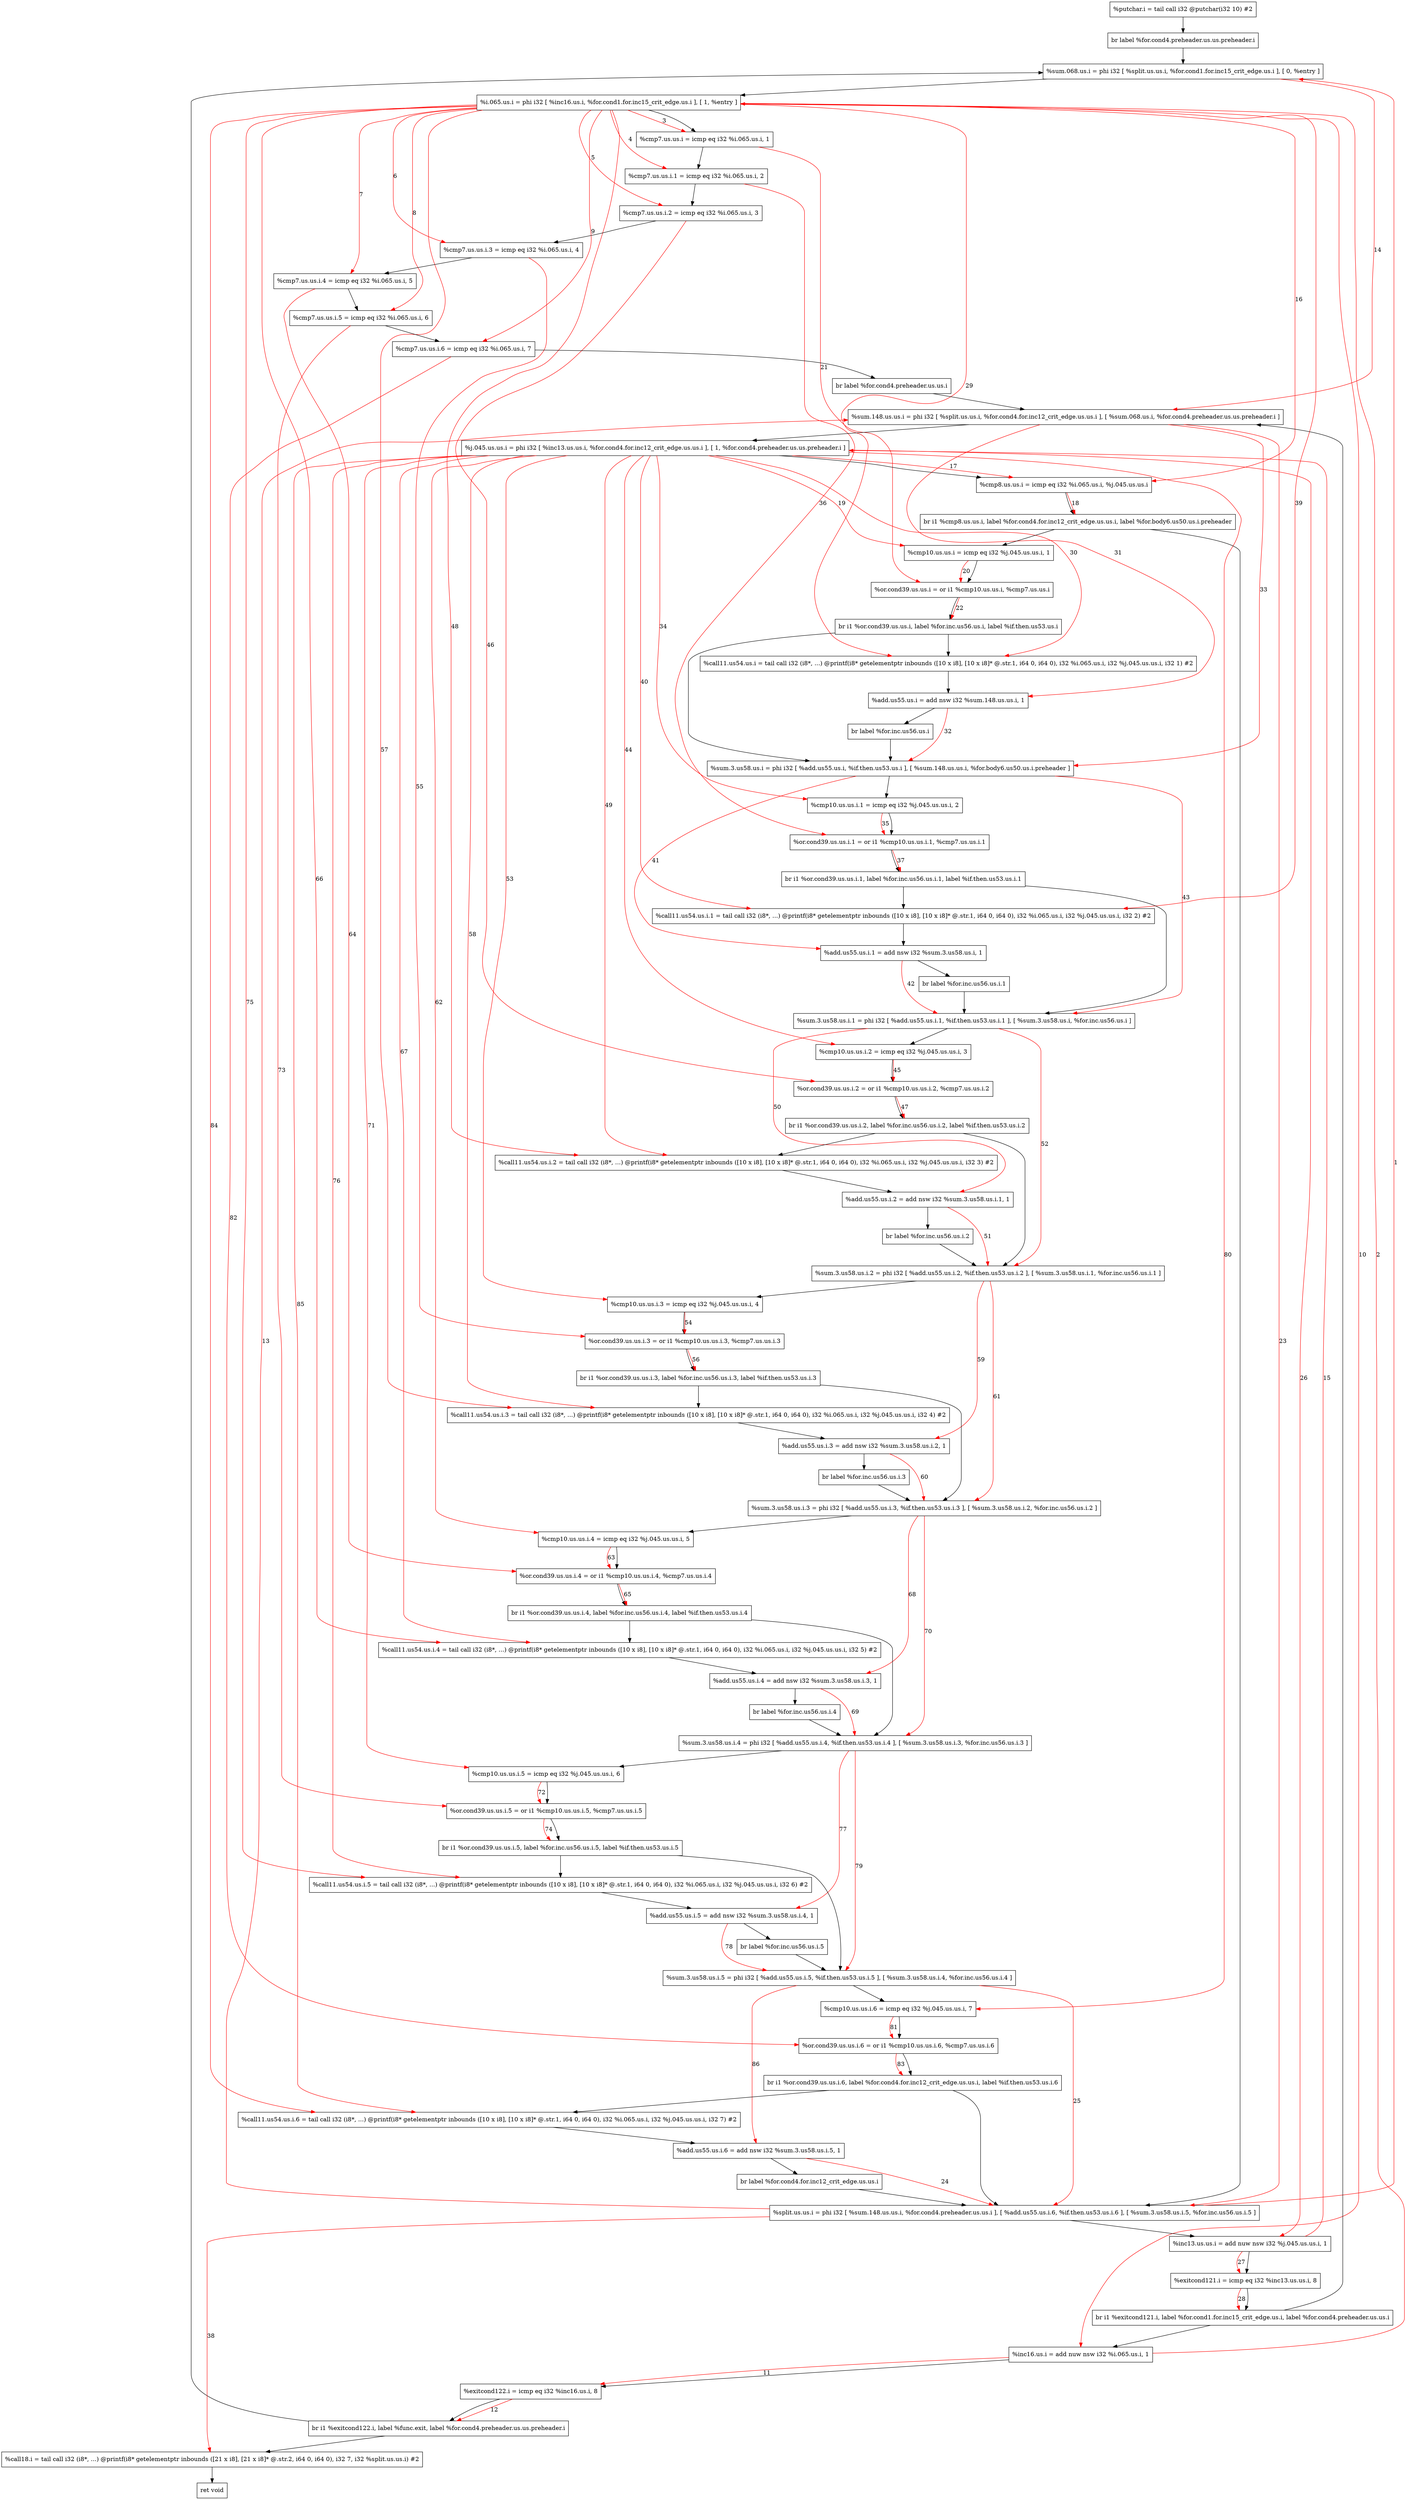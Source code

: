 digraph "CDFG for'main' function" {
	Node0x562db1001950[shape=record, label="  %putchar.i = tail call i32 @putchar(i32 10) #2"]
	Node0x562db0fff488[shape=record, label="  br label %for.cond4.preheader.us.us.preheader.i"]
	Node0x562db1001c38[shape=record, label="  %sum.068.us.i = phi i32 [ %split.us.us.i, %for.cond1.for.inc15_crit_edge.us.i ], [ 0, %entry ]"]
	Node0x562db10025a8[shape=record, label="  %i.065.us.i = phi i32 [ %inc16.us.i, %for.cond1.for.inc15_crit_edge.us.i ], [ 1, %entry ]"]
	Node0x562db1002670[shape=record, label="  %cmp7.us.us.i = icmp eq i32 %i.065.us.i, 1"]
	Node0x562db1002710[shape=record, label="  %cmp7.us.us.i.1 = icmp eq i32 %i.065.us.i, 2"]
	Node0x562db10027e0[shape=record, label="  %cmp7.us.us.i.2 = icmp eq i32 %i.065.us.i, 3"]
	Node0x562db10028b0[shape=record, label="  %cmp7.us.us.i.3 = icmp eq i32 %i.065.us.i, 4"]
	Node0x562db1002980[shape=record, label="  %cmp7.us.us.i.4 = icmp eq i32 %i.065.us.i, 5"]
	Node0x562db1002a50[shape=record, label="  %cmp7.us.us.i.5 = icmp eq i32 %i.065.us.i, 6"]
	Node0x562db1002b20[shape=record, label="  %cmp7.us.us.i.6 = icmp eq i32 %i.065.us.i, 7"]
	Node0x562db1002e38[shape=record, label="  br label %for.cond4.preheader.us.us.i"]
	Node0x562db1002eb0[shape=record, label="  %inc16.us.i = add nuw nsw i32 %i.065.us.i, 1"]
	Node0x562db1002f20[shape=record, label="  %exitcond122.i = icmp eq i32 %inc16.us.i, 8"]
	Node0x562db1003058[shape=record, label="  br i1 %exitcond122.i, label %func.exit, label %for.cond4.preheader.us.us.preheader.i"]
	Node0x562db1003138[shape=record, label="  %sum.148.us.us.i = phi i32 [ %split.us.us.i, %for.cond4.for.inc12_crit_edge.us.us.i ], [ %sum.068.us.i, %for.cond4.preheader.us.us.preheader.i ]"]
	Node0x562db1003268[shape=record, label="  %j.045.us.us.i = phi i32 [ %inc13.us.us.i, %for.cond4.for.inc12_crit_edge.us.us.i ], [ 1, %for.cond4.preheader.us.us.preheader.i ]"]
	Node0x562db1003330[shape=record, label="  %cmp8.us.us.i = icmp eq i32 %i.065.us.i, %j.045.us.us.i"]
	Node0x562db1003508[shape=record, label="  br i1 %cmp8.us.us.i, label %for.cond4.for.inc12_crit_edge.us.us.i, label %for.body6.us50.us.i.preheader"]
	Node0x562db1003580[shape=record, label="  %cmp10.us.us.i = icmp eq i32 %j.045.us.us.i, 1"]
	Node0x562db10035f0[shape=record, label="  %or.cond39.us.us.i = or i1 %cmp10.us.us.i, %cmp7.us.us.i"]
	Node0x562db1003b78[shape=record, label="  br i1 %or.cond39.us.us.i, label %for.inc.us56.us.i, label %if.then.us53.us.i"]
	Node0x562db1003ea8[shape=record, label="  %split.us.us.i = phi i32 [ %sum.148.us.us.i, %for.cond4.preheader.us.us.i ], [ %add.us55.us.i.6, %if.then.us53.us.i.6 ], [ %sum.3.us58.us.i.5, %for.inc.us56.us.i.5 ]"]
	Node0x562db1003f90[shape=record, label="  %inc13.us.us.i = add nuw nsw i32 %j.045.us.us.i, 1"]
	Node0x562db1004000[shape=record, label="  %exitcond121.i = icmp eq i32 %inc13.us.us.i, 8"]
	Node0x562db1004088[shape=record, label="  br i1 %exitcond121.i, label %for.cond1.for.inc15_crit_edge.us.i, label %for.cond4.preheader.us.us.i"]
	Node0x562db1004148[shape=record, label="  %call11.us54.us.i = tail call i32 (i8*, ...) @printf(i8* getelementptr inbounds ([10 x i8], [10 x i8]* @.str.1, i64 0, i64 0), i32 %i.065.us.i, i32 %j.045.us.us.i, i32 1) #2"]
	Node0x562db1004270[shape=record, label="  %add.us55.us.i = add nsw i32 %sum.148.us.us.i, 1"]
	Node0x562db1003ac8[shape=record, label="  br label %for.inc.us56.us.i"]
	Node0x562db1004318[shape=record, label="  %sum.3.us58.us.i = phi i32 [ %add.us55.us.i, %if.then.us53.us.i ], [ %sum.148.us.us.i, %for.body6.us50.us.i.preheader ]"]
	Node0x562db10043e0[shape=record, label="  %cmp10.us.us.i.1 = icmp eq i32 %j.045.us.us.i, 2"]
	Node0x562db1004480[shape=record, label="  %or.cond39.us.us.i.1 = or i1 %cmp10.us.us.i.1, %cmp7.us.us.i.1"]
	Node0x562db1004638[shape=record, label="  br i1 %or.cond39.us.us.i.1, label %for.inc.us56.us.i.1, label %if.then.us53.us.i.1"]
	Node0x562db1004700[shape=record, label="  %call18.i = tail call i32 (i8*, ...) @printf(i8* getelementptr inbounds ([21 x i8], [21 x i8]* @.str.2, i64 0, i64 0), i32 7, i32 %split.us.us.i) #2"]
	Node0x562db10047c0[shape=record, label="  ret void"]
	Node0x562db1004878[shape=record, label="  %call11.us54.us.i.1 = tail call i32 (i8*, ...) @printf(i8* getelementptr inbounds ([10 x i8], [10 x i8]* @.str.1, i64 0, i64 0), i32 %i.065.us.i, i32 %j.045.us.us.i, i32 2) #2"]
	Node0x562db10049b0[shape=record, label="  %add.us55.us.i.1 = add nsw i32 %sum.3.us58.us.i, 1"]
	Node0x562db0fff608[shape=record, label="  br label %for.inc.us56.us.i.1"]
	Node0x562db1004a58[shape=record, label="  %sum.3.us58.us.i.1 = phi i32 [ %add.us55.us.i.1, %if.then.us53.us.i.1 ], [ %sum.3.us58.us.i, %for.inc.us56.us.i ]"]
	Node0x562db1004b20[shape=record, label="  %cmp10.us.us.i.2 = icmp eq i32 %j.045.us.us.i, 3"]
	Node0x562db1004bc0[shape=record, label="  %or.cond39.us.us.i.2 = or i1 %cmp10.us.us.i.2, %cmp7.us.us.i.2"]
	Node0x562db1004d78[shape=record, label="  br i1 %or.cond39.us.us.i.2, label %for.inc.us56.us.i.2, label %if.then.us53.us.i.2"]
	Node0x562db1004e38[shape=record, label="  %call11.us54.us.i.2 = tail call i32 (i8*, ...) @printf(i8* getelementptr inbounds ([10 x i8], [10 x i8]* @.str.1, i64 0, i64 0), i32 %i.065.us.i, i32 %j.045.us.us.i, i32 3) #2"]
	Node0x562db1004f90[shape=record, label="  %add.us55.us.i.2 = add nsw i32 %sum.3.us58.us.i.1, 1"]
	Node0x562db0fff9b8[shape=record, label="  br label %for.inc.us56.us.i.2"]
	Node0x562db1005008[shape=record, label="  %sum.3.us58.us.i.2 = phi i32 [ %add.us55.us.i.2, %if.then.us53.us.i.2 ], [ %sum.3.us58.us.i.1, %for.inc.us56.us.i.1 ]"]
	Node0x562db10056f0[shape=record, label="  %cmp10.us.us.i.3 = icmp eq i32 %j.045.us.us.i, 4"]
	Node0x562db1005790[shape=record, label="  %or.cond39.us.us.i.3 = or i1 %cmp10.us.us.i.3, %cmp7.us.us.i.3"]
	Node0x562db1001d78[shape=record, label="  br i1 %or.cond39.us.us.i.3, label %for.inc.us56.us.i.3, label %if.then.us53.us.i.3"]
	Node0x562db1001e38[shape=record, label="  %call11.us54.us.i.3 = tail call i32 (i8*, ...) @printf(i8* getelementptr inbounds ([10 x i8], [10 x i8]* @.str.1, i64 0, i64 0), i32 %i.065.us.i, i32 %j.045.us.us.i, i32 4) #2"]
	Node0x562db1001f90[shape=record, label="  %add.us55.us.i.3 = add nsw i32 %sum.3.us58.us.i.2, 1"]
	Node0x562db0fff7c8[shape=record, label="  br label %for.inc.us56.us.i.3"]
	Node0x562db1002008[shape=record, label="  %sum.3.us58.us.i.3 = phi i32 [ %add.us55.us.i.3, %if.then.us53.us.i.3 ], [ %sum.3.us58.us.i.2, %for.inc.us56.us.i.2 ]"]
	Node0x562db10020d0[shape=record, label="  %cmp10.us.us.i.4 = icmp eq i32 %j.045.us.us.i, 5"]
	Node0x562db1002170[shape=record, label="  %or.cond39.us.us.i.4 = or i1 %cmp10.us.us.i.4, %cmp7.us.us.i.4"]
	Node0x562db1002388[shape=record, label="  br i1 %or.cond39.us.us.i.4, label %for.inc.us56.us.i.4, label %if.then.us53.us.i.4"]
	Node0x562db1002448[shape=record, label="  %call11.us54.us.i.4 = tail call i32 (i8*, ...) @printf(i8* getelementptr inbounds ([10 x i8], [10 x i8]* @.str.1, i64 0, i64 0), i32 %i.065.us.i, i32 %j.045.us.us.i, i32 5) #2"]
	Node0x562db1006970[shape=record, label="  %add.us55.us.i.4 = add nsw i32 %sum.3.us58.us.i.3, 1"]
	Node0x562db10022f8[shape=record, label="  br label %for.inc.us56.us.i.4"]
	Node0x562db10069e8[shape=record, label="  %sum.3.us58.us.i.4 = phi i32 [ %add.us55.us.i.4, %if.then.us53.us.i.4 ], [ %sum.3.us58.us.i.3, %for.inc.us56.us.i.3 ]"]
	Node0x562db1006ab0[shape=record, label="  %cmp10.us.us.i.5 = icmp eq i32 %j.045.us.us.i, 6"]
	Node0x562db1006b50[shape=record, label="  %or.cond39.us.us.i.5 = or i1 %cmp10.us.us.i.5, %cmp7.us.us.i.5"]
	Node0x562db1006c88[shape=record, label="  br i1 %or.cond39.us.us.i.5, label %for.inc.us56.us.i.5, label %if.then.us53.us.i.5"]
	Node0x562db1006d48[shape=record, label="  %call11.us54.us.i.5 = tail call i32 (i8*, ...) @printf(i8* getelementptr inbounds ([10 x i8], [10 x i8]* @.str.1, i64 0, i64 0), i32 %i.065.us.i, i32 %j.045.us.us.i, i32 6) #2"]
	Node0x562db1006e80[shape=record, label="  %add.us55.us.i.5 = add nsw i32 %sum.3.us58.us.i.4, 1"]
	Node0x562db1003478[shape=record, label="  br label %for.inc.us56.us.i.5"]
	Node0x562db1006ef8[shape=record, label="  %sum.3.us58.us.i.5 = phi i32 [ %add.us55.us.i.5, %if.then.us53.us.i.5 ], [ %sum.3.us58.us.i.4, %for.inc.us56.us.i.4 ]"]
	Node0x562db1006fc0[shape=record, label="  %cmp10.us.us.i.6 = icmp eq i32 %j.045.us.us.i, 7"]
	Node0x562db1007030[shape=record, label="  %or.cond39.us.us.i.6 = or i1 %cmp10.us.us.i.6, %cmp7.us.us.i.6"]
	Node0x562db10070e8[shape=record, label="  br i1 %or.cond39.us.us.i.6, label %for.cond4.for.inc12_crit_edge.us.us.i, label %if.then.us53.us.i.6"]
	Node0x562db10071a8[shape=record, label="  %call11.us54.us.i.6 = tail call i32 (i8*, ...) @printf(i8* getelementptr inbounds ([10 x i8], [10 x i8]* @.str.1, i64 0, i64 0), i32 %i.065.us.i, i32 %j.045.us.us.i, i32 7) #2"]
	Node0x562db10072b0[shape=record, label="  %add.us55.us.i.6 = add nsw i32 %sum.3.us58.us.i.5, 1"]
	Node0x562db1000148[shape=record, label="  br label %for.cond4.for.inc12_crit_edge.us.us.i"]
	Node0x562db1001950 -> Node0x562db0fff488
	Node0x562db0fff488 -> Node0x562db1001c38
	Node0x562db1001c38 -> Node0x562db10025a8
	Node0x562db10025a8 -> Node0x562db1002670
	Node0x562db1002670 -> Node0x562db1002710
	Node0x562db1002710 -> Node0x562db10027e0
	Node0x562db10027e0 -> Node0x562db10028b0
	Node0x562db10028b0 -> Node0x562db1002980
	Node0x562db1002980 -> Node0x562db1002a50
	Node0x562db1002a50 -> Node0x562db1002b20
	Node0x562db1002b20 -> Node0x562db1002e38
	Node0x562db1002e38 -> Node0x562db1003138
	Node0x562db1002eb0 -> Node0x562db1002f20
	Node0x562db1002f20 -> Node0x562db1003058
	Node0x562db1003058 -> Node0x562db1004700
	Node0x562db1003058 -> Node0x562db1001c38
	Node0x562db1003138 -> Node0x562db1003268
	Node0x562db1003268 -> Node0x562db1003330
	Node0x562db1003330 -> Node0x562db1003508
	Node0x562db1003508 -> Node0x562db1003ea8
	Node0x562db1003508 -> Node0x562db1003580
	Node0x562db1003580 -> Node0x562db10035f0
	Node0x562db10035f0 -> Node0x562db1003b78
	Node0x562db1003b78 -> Node0x562db1004318
	Node0x562db1003b78 -> Node0x562db1004148
	Node0x562db1003ea8 -> Node0x562db1003f90
	Node0x562db1003f90 -> Node0x562db1004000
	Node0x562db1004000 -> Node0x562db1004088
	Node0x562db1004088 -> Node0x562db1002eb0
	Node0x562db1004088 -> Node0x562db1003138
	Node0x562db1004148 -> Node0x562db1004270
	Node0x562db1004270 -> Node0x562db1003ac8
	Node0x562db1003ac8 -> Node0x562db1004318
	Node0x562db1004318 -> Node0x562db10043e0
	Node0x562db10043e0 -> Node0x562db1004480
	Node0x562db1004480 -> Node0x562db1004638
	Node0x562db1004638 -> Node0x562db1004a58
	Node0x562db1004638 -> Node0x562db1004878
	Node0x562db1004700 -> Node0x562db10047c0
	Node0x562db1004878 -> Node0x562db10049b0
	Node0x562db10049b0 -> Node0x562db0fff608
	Node0x562db0fff608 -> Node0x562db1004a58
	Node0x562db1004a58 -> Node0x562db1004b20
	Node0x562db1004b20 -> Node0x562db1004bc0
	Node0x562db1004bc0 -> Node0x562db1004d78
	Node0x562db1004d78 -> Node0x562db1005008
	Node0x562db1004d78 -> Node0x562db1004e38
	Node0x562db1004e38 -> Node0x562db1004f90
	Node0x562db1004f90 -> Node0x562db0fff9b8
	Node0x562db0fff9b8 -> Node0x562db1005008
	Node0x562db1005008 -> Node0x562db10056f0
	Node0x562db10056f0 -> Node0x562db1005790
	Node0x562db1005790 -> Node0x562db1001d78
	Node0x562db1001d78 -> Node0x562db1002008
	Node0x562db1001d78 -> Node0x562db1001e38
	Node0x562db1001e38 -> Node0x562db1001f90
	Node0x562db1001f90 -> Node0x562db0fff7c8
	Node0x562db0fff7c8 -> Node0x562db1002008
	Node0x562db1002008 -> Node0x562db10020d0
	Node0x562db10020d0 -> Node0x562db1002170
	Node0x562db1002170 -> Node0x562db1002388
	Node0x562db1002388 -> Node0x562db10069e8
	Node0x562db1002388 -> Node0x562db1002448
	Node0x562db1002448 -> Node0x562db1006970
	Node0x562db1006970 -> Node0x562db10022f8
	Node0x562db10022f8 -> Node0x562db10069e8
	Node0x562db10069e8 -> Node0x562db1006ab0
	Node0x562db1006ab0 -> Node0x562db1006b50
	Node0x562db1006b50 -> Node0x562db1006c88
	Node0x562db1006c88 -> Node0x562db1006ef8
	Node0x562db1006c88 -> Node0x562db1006d48
	Node0x562db1006d48 -> Node0x562db1006e80
	Node0x562db1006e80 -> Node0x562db1003478
	Node0x562db1003478 -> Node0x562db1006ef8
	Node0x562db1006ef8 -> Node0x562db1006fc0
	Node0x562db1006fc0 -> Node0x562db1007030
	Node0x562db1007030 -> Node0x562db10070e8
	Node0x562db10070e8 -> Node0x562db1003ea8
	Node0x562db10070e8 -> Node0x562db10071a8
	Node0x562db10071a8 -> Node0x562db10072b0
	Node0x562db10072b0 -> Node0x562db1000148
	Node0x562db1000148 -> Node0x562db1003ea8
edge [color=red]
	Node0x562db1003ea8 -> Node0x562db1001c38[label="1"]
	Node0x562db1002eb0 -> Node0x562db10025a8[label="2"]
	Node0x562db10025a8 -> Node0x562db1002670[label="3"]
	Node0x562db10025a8 -> Node0x562db1002710[label="4"]
	Node0x562db10025a8 -> Node0x562db10027e0[label="5"]
	Node0x562db10025a8 -> Node0x562db10028b0[label="6"]
	Node0x562db10025a8 -> Node0x562db1002980[label="7"]
	Node0x562db10025a8 -> Node0x562db1002a50[label="8"]
	Node0x562db10025a8 -> Node0x562db1002b20[label="9"]
	Node0x562db10025a8 -> Node0x562db1002eb0[label="10"]
	Node0x562db1002eb0 -> Node0x562db1002f20[label="11"]
	Node0x562db1002f20 -> Node0x562db1003058[label="12"]
	Node0x562db1003ea8 -> Node0x562db1003138[label="13"]
	Node0x562db1001c38 -> Node0x562db1003138[label="14"]
	Node0x562db1003f90 -> Node0x562db1003268[label="15"]
	Node0x562db10025a8 -> Node0x562db1003330[label="16"]
	Node0x562db1003268 -> Node0x562db1003330[label="17"]
	Node0x562db1003330 -> Node0x562db1003508[label="18"]
	Node0x562db1003268 -> Node0x562db1003580[label="19"]
	Node0x562db1003580 -> Node0x562db10035f0[label="20"]
	Node0x562db1002670 -> Node0x562db10035f0[label="21"]
	Node0x562db10035f0 -> Node0x562db1003b78[label="22"]
	Node0x562db1003138 -> Node0x562db1003ea8[label="23"]
	Node0x562db10072b0 -> Node0x562db1003ea8[label="24"]
	Node0x562db1006ef8 -> Node0x562db1003ea8[label="25"]
	Node0x562db1003268 -> Node0x562db1003f90[label="26"]
	Node0x562db1003f90 -> Node0x562db1004000[label="27"]
	Node0x562db1004000 -> Node0x562db1004088[label="28"]
	Node0x562db10025a8 -> Node0x562db1004148[label="29"]
	Node0x562db1003268 -> Node0x562db1004148[label="30"]
	Node0x562db1003138 -> Node0x562db1004270[label="31"]
	Node0x562db1004270 -> Node0x562db1004318[label="32"]
	Node0x562db1003138 -> Node0x562db1004318[label="33"]
	Node0x562db1003268 -> Node0x562db10043e0[label="34"]
	Node0x562db10043e0 -> Node0x562db1004480[label="35"]
	Node0x562db1002710 -> Node0x562db1004480[label="36"]
	Node0x562db1004480 -> Node0x562db1004638[label="37"]
	Node0x562db1003ea8 -> Node0x562db1004700[label="38"]
	Node0x562db10025a8 -> Node0x562db1004878[label="39"]
	Node0x562db1003268 -> Node0x562db1004878[label="40"]
	Node0x562db1004318 -> Node0x562db10049b0[label="41"]
	Node0x562db10049b0 -> Node0x562db1004a58[label="42"]
	Node0x562db1004318 -> Node0x562db1004a58[label="43"]
	Node0x562db1003268 -> Node0x562db1004b20[label="44"]
	Node0x562db1004b20 -> Node0x562db1004bc0[label="45"]
	Node0x562db10027e0 -> Node0x562db1004bc0[label="46"]
	Node0x562db1004bc0 -> Node0x562db1004d78[label="47"]
	Node0x562db10025a8 -> Node0x562db1004e38[label="48"]
	Node0x562db1003268 -> Node0x562db1004e38[label="49"]
	Node0x562db1004a58 -> Node0x562db1004f90[label="50"]
	Node0x562db1004f90 -> Node0x562db1005008[label="51"]
	Node0x562db1004a58 -> Node0x562db1005008[label="52"]
	Node0x562db1003268 -> Node0x562db10056f0[label="53"]
	Node0x562db10056f0 -> Node0x562db1005790[label="54"]
	Node0x562db10028b0 -> Node0x562db1005790[label="55"]
	Node0x562db1005790 -> Node0x562db1001d78[label="56"]
	Node0x562db10025a8 -> Node0x562db1001e38[label="57"]
	Node0x562db1003268 -> Node0x562db1001e38[label="58"]
	Node0x562db1005008 -> Node0x562db1001f90[label="59"]
	Node0x562db1001f90 -> Node0x562db1002008[label="60"]
	Node0x562db1005008 -> Node0x562db1002008[label="61"]
	Node0x562db1003268 -> Node0x562db10020d0[label="62"]
	Node0x562db10020d0 -> Node0x562db1002170[label="63"]
	Node0x562db1002980 -> Node0x562db1002170[label="64"]
	Node0x562db1002170 -> Node0x562db1002388[label="65"]
	Node0x562db10025a8 -> Node0x562db1002448[label="66"]
	Node0x562db1003268 -> Node0x562db1002448[label="67"]
	Node0x562db1002008 -> Node0x562db1006970[label="68"]
	Node0x562db1006970 -> Node0x562db10069e8[label="69"]
	Node0x562db1002008 -> Node0x562db10069e8[label="70"]
	Node0x562db1003268 -> Node0x562db1006ab0[label="71"]
	Node0x562db1006ab0 -> Node0x562db1006b50[label="72"]
	Node0x562db1002a50 -> Node0x562db1006b50[label="73"]
	Node0x562db1006b50 -> Node0x562db1006c88[label="74"]
	Node0x562db10025a8 -> Node0x562db1006d48[label="75"]
	Node0x562db1003268 -> Node0x562db1006d48[label="76"]
	Node0x562db10069e8 -> Node0x562db1006e80[label="77"]
	Node0x562db1006e80 -> Node0x562db1006ef8[label="78"]
	Node0x562db10069e8 -> Node0x562db1006ef8[label="79"]
	Node0x562db1003268 -> Node0x562db1006fc0[label="80"]
	Node0x562db1006fc0 -> Node0x562db1007030[label="81"]
	Node0x562db1002b20 -> Node0x562db1007030[label="82"]
	Node0x562db1007030 -> Node0x562db10070e8[label="83"]
	Node0x562db10025a8 -> Node0x562db10071a8[label="84"]
	Node0x562db1003268 -> Node0x562db10071a8[label="85"]
	Node0x562db1006ef8 -> Node0x562db10072b0[label="86"]
}
